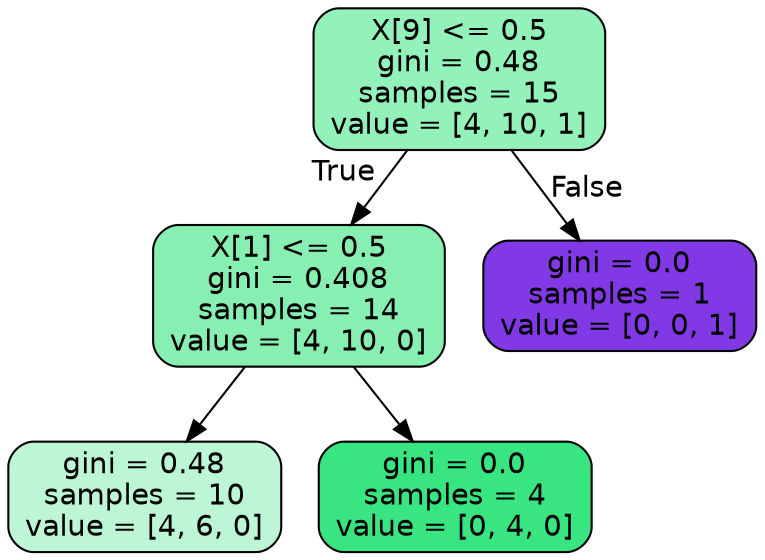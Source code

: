 digraph Tree {
node [shape=box, style="filled, rounded", color="black", fontname=helvetica] ;
edge [fontname=helvetica] ;
0 [label="X[9] <= 0.5\ngini = 0.48\nsamples = 15\nvalue = [4, 10, 1]", fillcolor="#93f1ba"] ;
1 [label="X[1] <= 0.5\ngini = 0.408\nsamples = 14\nvalue = [4, 10, 0]", fillcolor="#88efb3"] ;
0 -> 1 [labeldistance=2.5, labelangle=45, headlabel="True"] ;
2 [label="gini = 0.48\nsamples = 10\nvalue = [4, 6, 0]", fillcolor="#bdf6d5"] ;
1 -> 2 ;
3 [label="gini = 0.0\nsamples = 4\nvalue = [0, 4, 0]", fillcolor="#39e581"] ;
1 -> 3 ;
4 [label="gini = 0.0\nsamples = 1\nvalue = [0, 0, 1]", fillcolor="#8139e5"] ;
0 -> 4 [labeldistance=2.5, labelangle=-45, headlabel="False"] ;
}